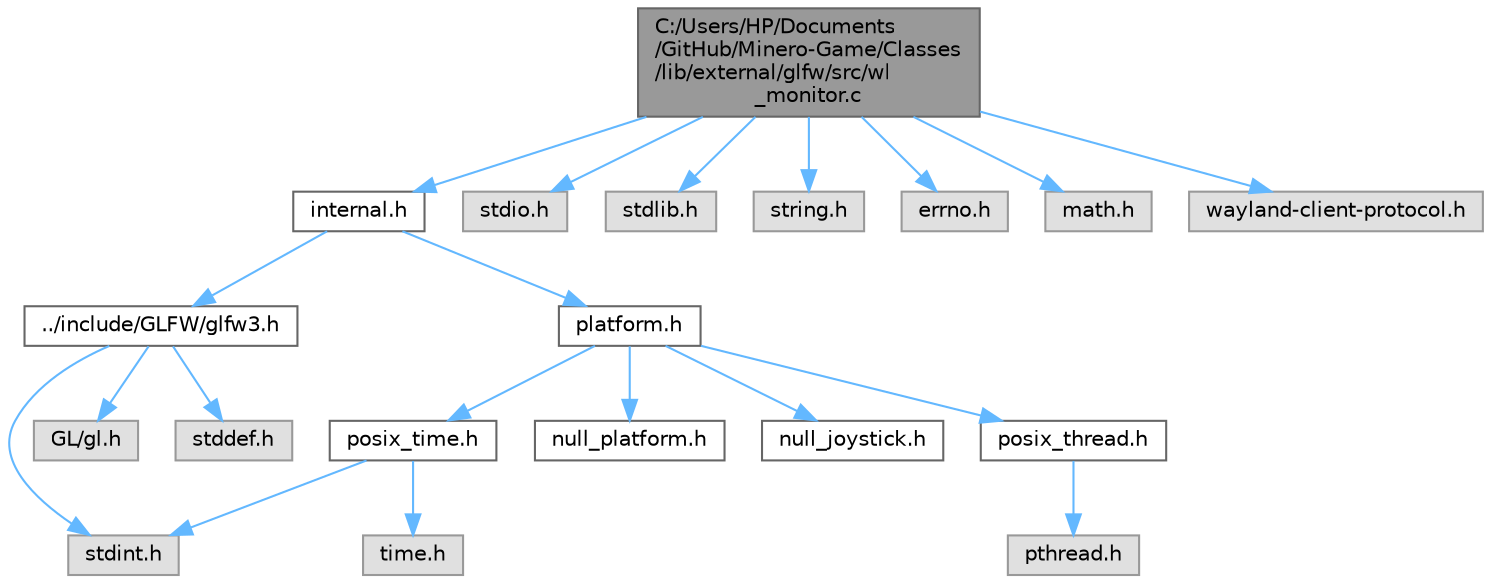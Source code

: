 digraph "C:/Users/HP/Documents/GitHub/Minero-Game/Classes/lib/external/glfw/src/wl_monitor.c"
{
 // LATEX_PDF_SIZE
  bgcolor="transparent";
  edge [fontname=Helvetica,fontsize=10,labelfontname=Helvetica,labelfontsize=10];
  node [fontname=Helvetica,fontsize=10,shape=box,height=0.2,width=0.4];
  Node1 [id="Node000001",label="C:/Users/HP/Documents\l/GitHub/Minero-Game/Classes\l/lib/external/glfw/src/wl\l_monitor.c",height=0.2,width=0.4,color="gray40", fillcolor="grey60", style="filled", fontcolor="black",tooltip=" "];
  Node1 -> Node2 [id="edge1_Node000001_Node000002",color="steelblue1",style="solid",tooltip=" "];
  Node2 [id="Node000002",label="internal.h",height=0.2,width=0.4,color="grey40", fillcolor="white", style="filled",URL="$_classes_2lib_2external_2glfw_2src_2internal_8h.html",tooltip=" "];
  Node2 -> Node3 [id="edge2_Node000002_Node000003",color="steelblue1",style="solid",tooltip=" "];
  Node3 [id="Node000003",label="../include/GLFW/glfw3.h",height=0.2,width=0.4,color="grey40", fillcolor="white", style="filled",URL="$_classes_2lib_2external_2glfw_2include_2_g_l_f_w_2glfw3_8h.html",tooltip="The header of the GLFW 3 API."];
  Node3 -> Node4 [id="edge3_Node000003_Node000004",color="steelblue1",style="solid",tooltip=" "];
  Node4 [id="Node000004",label="stddef.h",height=0.2,width=0.4,color="grey60", fillcolor="#E0E0E0", style="filled",tooltip=" "];
  Node3 -> Node5 [id="edge4_Node000003_Node000005",color="steelblue1",style="solid",tooltip=" "];
  Node5 [id="Node000005",label="stdint.h",height=0.2,width=0.4,color="grey60", fillcolor="#E0E0E0", style="filled",tooltip=" "];
  Node3 -> Node6 [id="edge5_Node000003_Node000006",color="steelblue1",style="solid",tooltip=" "];
  Node6 [id="Node000006",label="GL/gl.h",height=0.2,width=0.4,color="grey60", fillcolor="#E0E0E0", style="filled",tooltip=" "];
  Node2 -> Node7 [id="edge6_Node000002_Node000007",color="steelblue1",style="solid",tooltip=" "];
  Node7 [id="Node000007",label="platform.h",height=0.2,width=0.4,color="grey40", fillcolor="white", style="filled",URL="$_classes_2lib_2external_2glfw_2src_2platform_8h.html",tooltip=" "];
  Node7 -> Node8 [id="edge7_Node000007_Node000008",color="steelblue1",style="solid",tooltip=" "];
  Node8 [id="Node000008",label="null_platform.h",height=0.2,width=0.4,color="grey40", fillcolor="white", style="filled",URL="$_classes_2lib_2external_2glfw_2src_2null__platform_8h.html",tooltip=" "];
  Node7 -> Node9 [id="edge8_Node000007_Node000009",color="steelblue1",style="solid",tooltip=" "];
  Node9 [id="Node000009",label="null_joystick.h",height=0.2,width=0.4,color="grey40", fillcolor="white", style="filled",URL="$_classes_2lib_2external_2glfw_2src_2null__joystick_8h.html",tooltip=" "];
  Node7 -> Node10 [id="edge9_Node000007_Node000010",color="steelblue1",style="solid",tooltip=" "];
  Node10 [id="Node000010",label="posix_thread.h",height=0.2,width=0.4,color="grey40", fillcolor="white", style="filled",URL="$_classes_2lib_2external_2glfw_2src_2posix__thread_8h.html",tooltip=" "];
  Node10 -> Node11 [id="edge10_Node000010_Node000011",color="steelblue1",style="solid",tooltip=" "];
  Node11 [id="Node000011",label="pthread.h",height=0.2,width=0.4,color="grey60", fillcolor="#E0E0E0", style="filled",tooltip=" "];
  Node7 -> Node12 [id="edge11_Node000007_Node000012",color="steelblue1",style="solid",tooltip=" "];
  Node12 [id="Node000012",label="posix_time.h",height=0.2,width=0.4,color="grey40", fillcolor="white", style="filled",URL="$_classes_2lib_2external_2glfw_2src_2posix__time_8h.html",tooltip=" "];
  Node12 -> Node5 [id="edge12_Node000012_Node000005",color="steelblue1",style="solid",tooltip=" "];
  Node12 -> Node13 [id="edge13_Node000012_Node000013",color="steelblue1",style="solid",tooltip=" "];
  Node13 [id="Node000013",label="time.h",height=0.2,width=0.4,color="grey60", fillcolor="#E0E0E0", style="filled",tooltip=" "];
  Node1 -> Node14 [id="edge14_Node000001_Node000014",color="steelblue1",style="solid",tooltip=" "];
  Node14 [id="Node000014",label="stdio.h",height=0.2,width=0.4,color="grey60", fillcolor="#E0E0E0", style="filled",tooltip=" "];
  Node1 -> Node15 [id="edge15_Node000001_Node000015",color="steelblue1",style="solid",tooltip=" "];
  Node15 [id="Node000015",label="stdlib.h",height=0.2,width=0.4,color="grey60", fillcolor="#E0E0E0", style="filled",tooltip=" "];
  Node1 -> Node16 [id="edge16_Node000001_Node000016",color="steelblue1",style="solid",tooltip=" "];
  Node16 [id="Node000016",label="string.h",height=0.2,width=0.4,color="grey60", fillcolor="#E0E0E0", style="filled",tooltip=" "];
  Node1 -> Node17 [id="edge17_Node000001_Node000017",color="steelblue1",style="solid",tooltip=" "];
  Node17 [id="Node000017",label="errno.h",height=0.2,width=0.4,color="grey60", fillcolor="#E0E0E0", style="filled",tooltip=" "];
  Node1 -> Node18 [id="edge18_Node000001_Node000018",color="steelblue1",style="solid",tooltip=" "];
  Node18 [id="Node000018",label="math.h",height=0.2,width=0.4,color="grey60", fillcolor="#E0E0E0", style="filled",tooltip=" "];
  Node1 -> Node19 [id="edge19_Node000001_Node000019",color="steelblue1",style="solid",tooltip=" "];
  Node19 [id="Node000019",label="wayland-client-protocol.h",height=0.2,width=0.4,color="grey60", fillcolor="#E0E0E0", style="filled",tooltip=" "];
}
